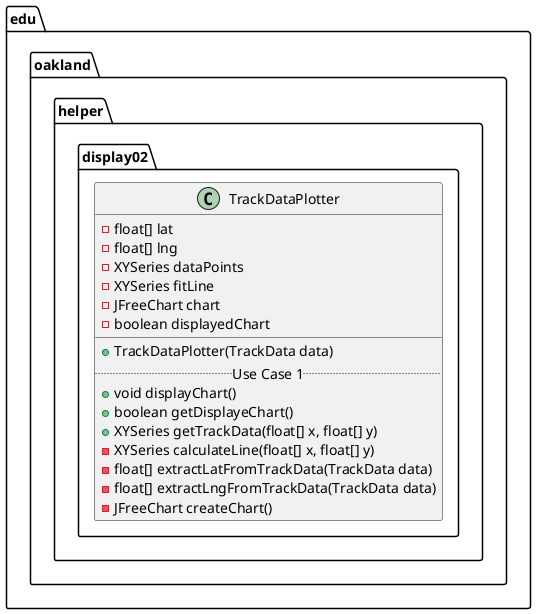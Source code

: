 @startuml TrackDataPlotter

package edu.oakland.helper.display02 {
    class TrackDataPlotter {
        - float[] lat
        - float[] lng
        - XYSeries dataPoints
        - XYSeries fitLine
        - JFreeChart chart
        - boolean displayedChart
        __
        + TrackDataPlotter(TrackData data)
        .. Use Case 1 ..
        + void displayChart()
        + boolean getDisplayeChart()
        + XYSeries getTrackData(float[] x, float[] y)
        - XYSeries calculateLine(float[] x, float[] y)
        - float[] extractLatFromTrackData(TrackData data)
        - float[] extractLngFromTrackData(TrackData data)
        - JFreeChart createChart()
    }
}

@enduml
